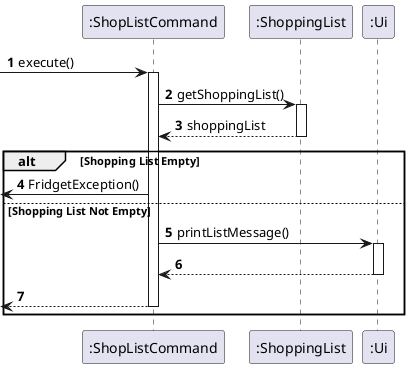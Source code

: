 @startuml
'https://plantuml.com/sequence-diagram

autonumber

-> ":ShopListCommand": execute()
activate ":ShopListCommand"

":ShopListCommand" -> ":ShoppingList": getShoppingList()
activate ":ShoppingList"
":ShopListCommand" <-- ":ShoppingList": shoppingList
deactivate ":ShoppingList"

alt Shopping List Empty

    <- ":ShopListCommand": FridgetException()

else Shopping List Not Empty

    ":ShopListCommand" -> ":Ui": printListMessage()
    activate ":Ui"
    ":ShopListCommand" <-- ":Ui"
    deactivate ":Ui"

    <-- ":ShopListCommand"
    deactivate ":ShopListCommand"
end

@enduml
